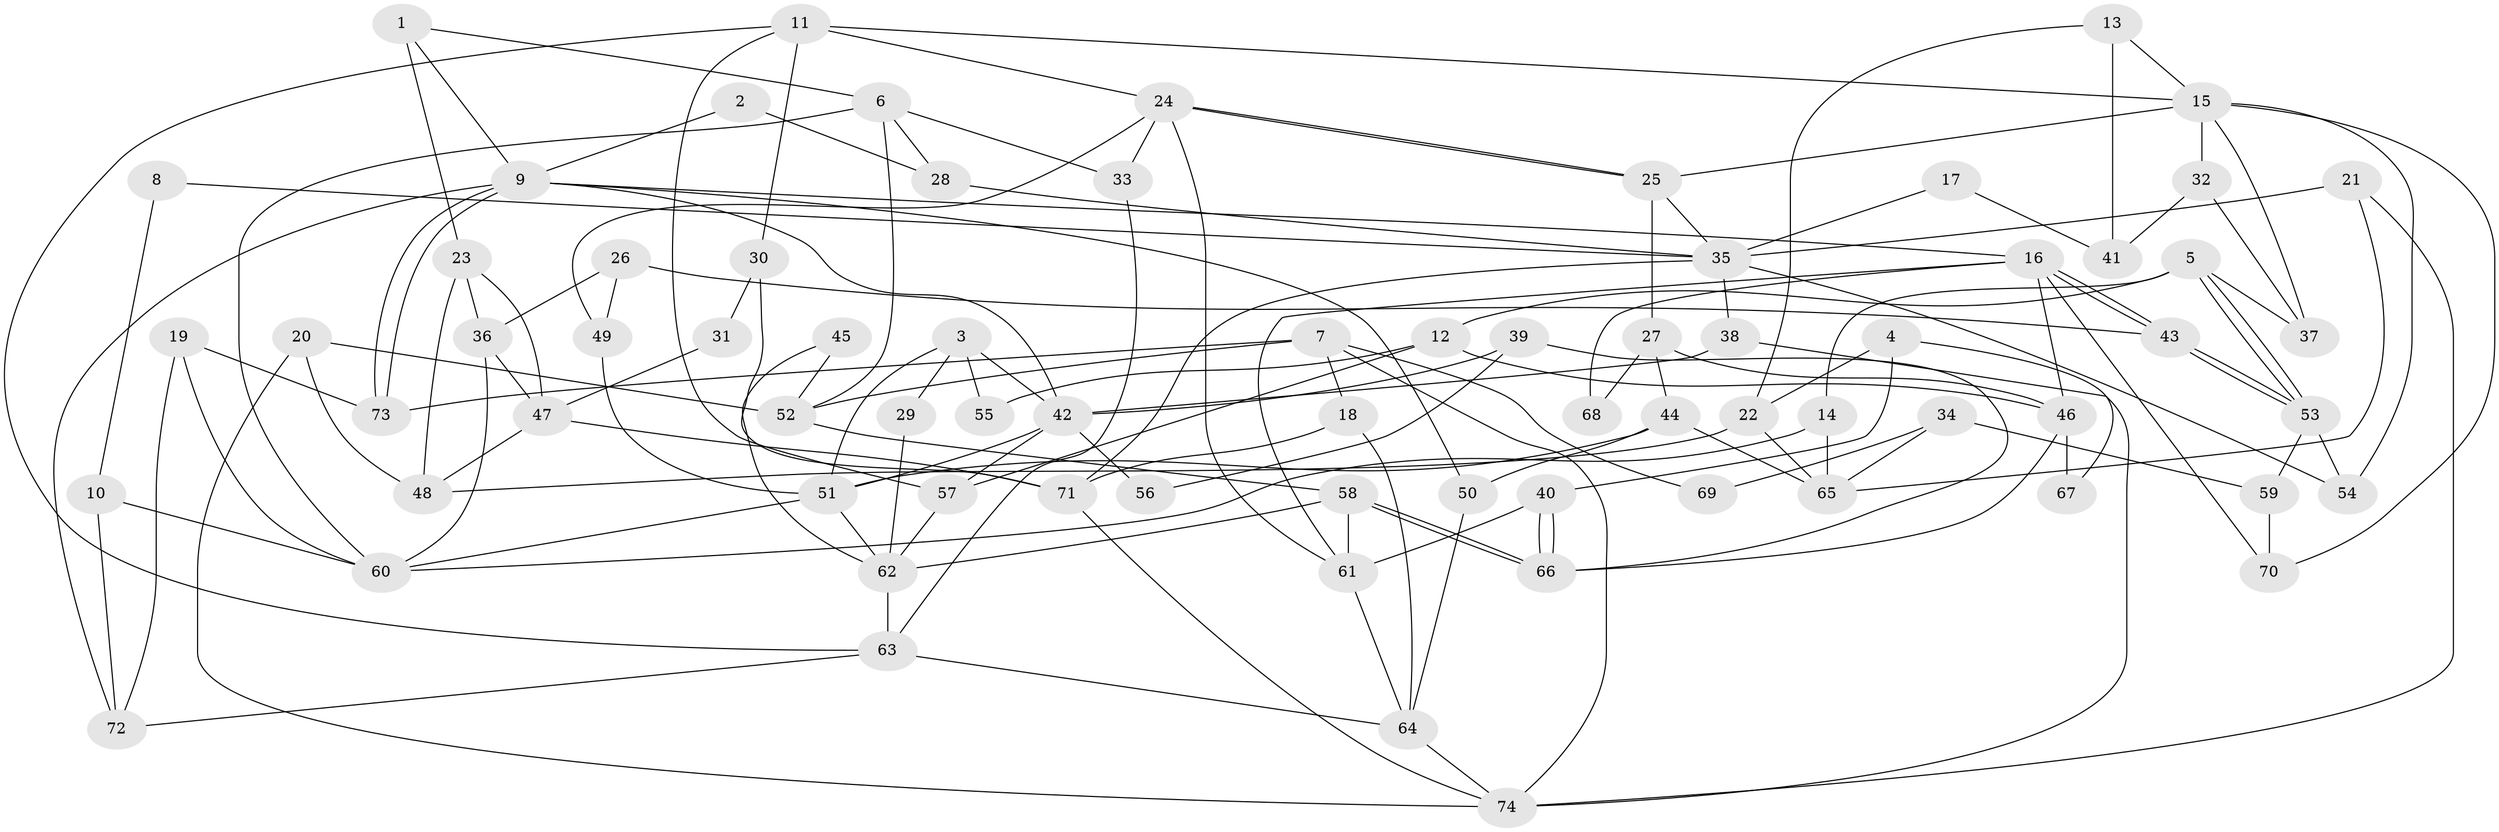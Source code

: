 // coarse degree distribution, {6: 0.17307692307692307, 7: 0.09615384615384616, 4: 0.23076923076923078, 5: 0.1346153846153846, 3: 0.2692307692307692, 8: 0.019230769230769232, 2: 0.07692307692307693}
// Generated by graph-tools (version 1.1) at 2025/37/03/04/25 23:37:12]
// undirected, 74 vertices, 148 edges
graph export_dot {
  node [color=gray90,style=filled];
  1;
  2;
  3;
  4;
  5;
  6;
  7;
  8;
  9;
  10;
  11;
  12;
  13;
  14;
  15;
  16;
  17;
  18;
  19;
  20;
  21;
  22;
  23;
  24;
  25;
  26;
  27;
  28;
  29;
  30;
  31;
  32;
  33;
  34;
  35;
  36;
  37;
  38;
  39;
  40;
  41;
  42;
  43;
  44;
  45;
  46;
  47;
  48;
  49;
  50;
  51;
  52;
  53;
  54;
  55;
  56;
  57;
  58;
  59;
  60;
  61;
  62;
  63;
  64;
  65;
  66;
  67;
  68;
  69;
  70;
  71;
  72;
  73;
  74;
  1 -- 6;
  1 -- 9;
  1 -- 23;
  2 -- 9;
  2 -- 28;
  3 -- 51;
  3 -- 42;
  3 -- 29;
  3 -- 55;
  4 -- 40;
  4 -- 22;
  4 -- 67;
  5 -- 53;
  5 -- 53;
  5 -- 12;
  5 -- 14;
  5 -- 37;
  6 -- 60;
  6 -- 33;
  6 -- 28;
  6 -- 52;
  7 -- 52;
  7 -- 18;
  7 -- 69;
  7 -- 73;
  7 -- 74;
  8 -- 10;
  8 -- 35;
  9 -- 16;
  9 -- 73;
  9 -- 73;
  9 -- 42;
  9 -- 50;
  9 -- 72;
  10 -- 72;
  10 -- 60;
  11 -- 57;
  11 -- 63;
  11 -- 15;
  11 -- 24;
  11 -- 30;
  12 -- 57;
  12 -- 46;
  12 -- 55;
  13 -- 15;
  13 -- 22;
  13 -- 41;
  14 -- 65;
  14 -- 60;
  15 -- 25;
  15 -- 32;
  15 -- 37;
  15 -- 54;
  15 -- 70;
  16 -- 61;
  16 -- 43;
  16 -- 43;
  16 -- 46;
  16 -- 68;
  16 -- 70;
  17 -- 35;
  17 -- 41;
  18 -- 71;
  18 -- 64;
  19 -- 73;
  19 -- 60;
  19 -- 72;
  20 -- 52;
  20 -- 74;
  20 -- 48;
  21 -- 35;
  21 -- 74;
  21 -- 65;
  22 -- 48;
  22 -- 65;
  23 -- 47;
  23 -- 36;
  23 -- 48;
  24 -- 25;
  24 -- 25;
  24 -- 33;
  24 -- 49;
  24 -- 61;
  25 -- 35;
  25 -- 27;
  26 -- 49;
  26 -- 43;
  26 -- 36;
  27 -- 46;
  27 -- 44;
  27 -- 68;
  28 -- 35;
  29 -- 62;
  30 -- 71;
  30 -- 31;
  31 -- 47;
  32 -- 37;
  32 -- 41;
  33 -- 63;
  34 -- 59;
  34 -- 65;
  34 -- 69;
  35 -- 71;
  35 -- 54;
  35 -- 38;
  36 -- 47;
  36 -- 60;
  38 -- 42;
  38 -- 74;
  39 -- 66;
  39 -- 42;
  39 -- 56;
  40 -- 61;
  40 -- 66;
  40 -- 66;
  42 -- 51;
  42 -- 56;
  42 -- 57;
  43 -- 53;
  43 -- 53;
  44 -- 51;
  44 -- 50;
  44 -- 65;
  45 -- 52;
  45 -- 62;
  46 -- 66;
  46 -- 67;
  47 -- 48;
  47 -- 71;
  49 -- 51;
  50 -- 64;
  51 -- 60;
  51 -- 62;
  52 -- 58;
  53 -- 54;
  53 -- 59;
  57 -- 62;
  58 -- 61;
  58 -- 66;
  58 -- 66;
  58 -- 62;
  59 -- 70;
  61 -- 64;
  62 -- 63;
  63 -- 72;
  63 -- 64;
  64 -- 74;
  71 -- 74;
}
